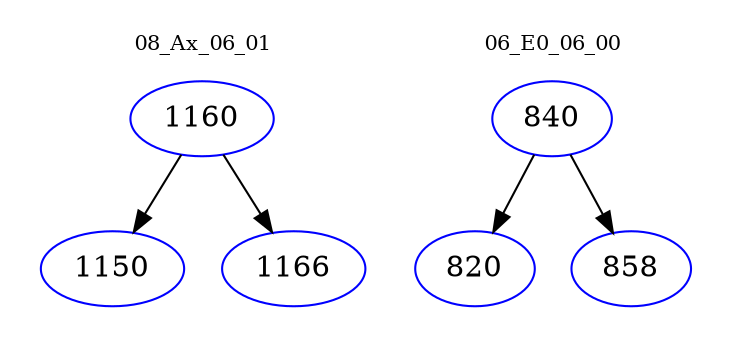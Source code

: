 digraph{
subgraph cluster_0 {
color = white
label = "08_Ax_06_01";
fontsize=10;
T0_1160 [label="1160", color="blue"]
T0_1160 -> T0_1150 [color="black"]
T0_1150 [label="1150", color="blue"]
T0_1160 -> T0_1166 [color="black"]
T0_1166 [label="1166", color="blue"]
}
subgraph cluster_1 {
color = white
label = "06_E0_06_00";
fontsize=10;
T1_840 [label="840", color="blue"]
T1_840 -> T1_820 [color="black"]
T1_820 [label="820", color="blue"]
T1_840 -> T1_858 [color="black"]
T1_858 [label="858", color="blue"]
}
}
